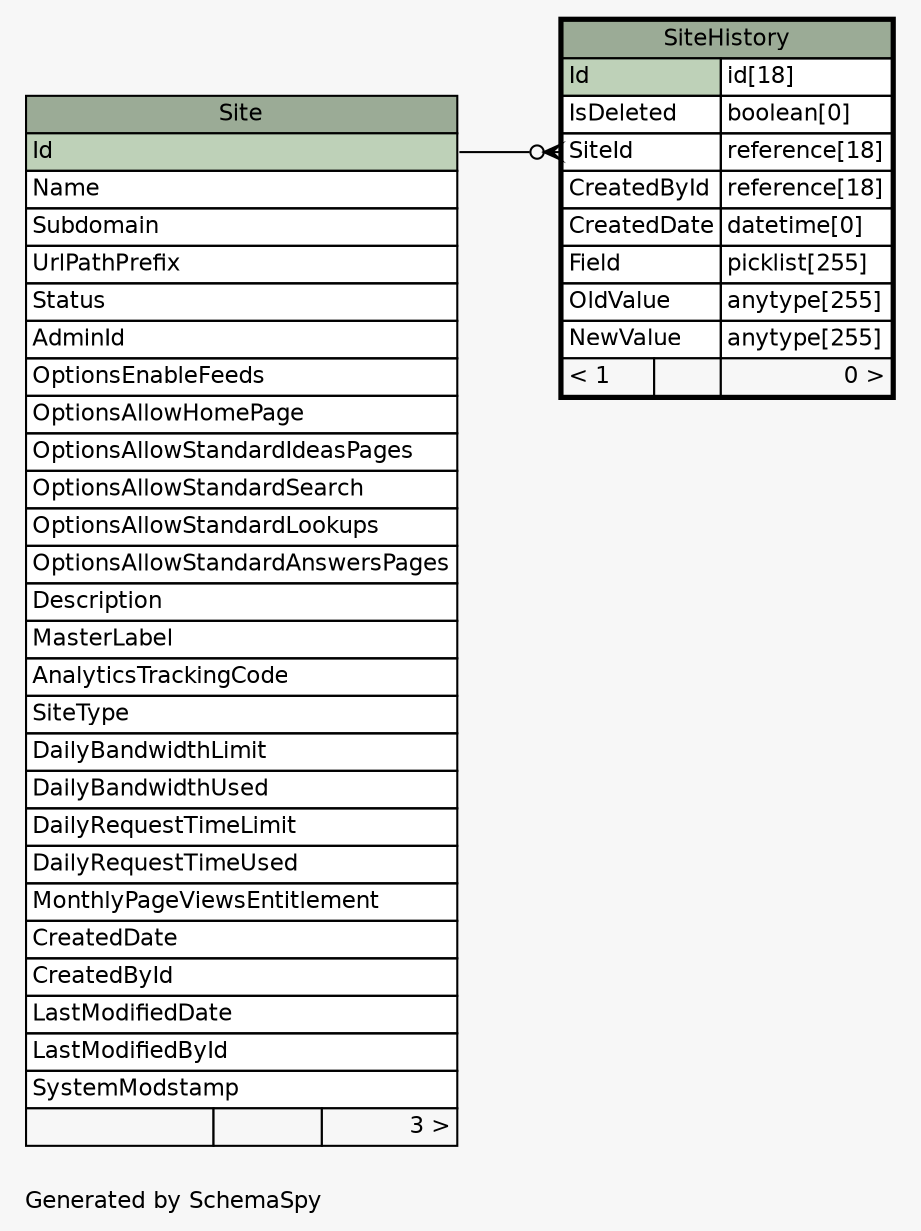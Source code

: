 // dot 2.36.0 on Mac OS X 10.11.6
// SchemaSpy rev 590
digraph "oneDegreeRelationshipsDiagram" {
  graph [
    rankdir="RL"
    bgcolor="#f7f7f7"
    label="\nGenerated by SchemaSpy"
    labeljust="l"
    nodesep="0.18"
    ranksep="0.46"
    fontname="Helvetica"
    fontsize="11"
  ];
  node [
    fontname="Helvetica"
    fontsize="11"
    shape="plaintext"
  ];
  edge [
    arrowsize="0.8"
  ];
  "SiteHistory":"SiteId":w -> "Site":"Id":e [arrowhead=none dir=back arrowtail=crowodot];
  "Site" [
    label=<
    <TABLE BORDER="0" CELLBORDER="1" CELLSPACING="0" BGCOLOR="#ffffff">
      <TR><TD COLSPAN="3" BGCOLOR="#9bab96" ALIGN="CENTER">Site</TD></TR>
      <TR><TD PORT="Id" COLSPAN="3" BGCOLOR="#bed1b8" ALIGN="LEFT">Id</TD></TR>
      <TR><TD PORT="Name" COLSPAN="3" ALIGN="LEFT">Name</TD></TR>
      <TR><TD PORT="Subdomain" COLSPAN="3" ALIGN="LEFT">Subdomain</TD></TR>
      <TR><TD PORT="UrlPathPrefix" COLSPAN="3" ALIGN="LEFT">UrlPathPrefix</TD></TR>
      <TR><TD PORT="Status" COLSPAN="3" ALIGN="LEFT">Status</TD></TR>
      <TR><TD PORT="AdminId" COLSPAN="3" ALIGN="LEFT">AdminId</TD></TR>
      <TR><TD PORT="OptionsEnableFeeds" COLSPAN="3" ALIGN="LEFT">OptionsEnableFeeds</TD></TR>
      <TR><TD PORT="OptionsAllowHomePage" COLSPAN="3" ALIGN="LEFT">OptionsAllowHomePage</TD></TR>
      <TR><TD PORT="OptionsAllowStandardIdeasPages" COLSPAN="3" ALIGN="LEFT">OptionsAllowStandardIdeasPages</TD></TR>
      <TR><TD PORT="OptionsAllowStandardSearch" COLSPAN="3" ALIGN="LEFT">OptionsAllowStandardSearch</TD></TR>
      <TR><TD PORT="OptionsAllowStandardLookups" COLSPAN="3" ALIGN="LEFT">OptionsAllowStandardLookups</TD></TR>
      <TR><TD PORT="OptionsAllowStandardAnswersPages" COLSPAN="3" ALIGN="LEFT">OptionsAllowStandardAnswersPages</TD></TR>
      <TR><TD PORT="Description" COLSPAN="3" ALIGN="LEFT">Description</TD></TR>
      <TR><TD PORT="MasterLabel" COLSPAN="3" ALIGN="LEFT">MasterLabel</TD></TR>
      <TR><TD PORT="AnalyticsTrackingCode" COLSPAN="3" ALIGN="LEFT">AnalyticsTrackingCode</TD></TR>
      <TR><TD PORT="SiteType" COLSPAN="3" ALIGN="LEFT">SiteType</TD></TR>
      <TR><TD PORT="DailyBandwidthLimit" COLSPAN="3" ALIGN="LEFT">DailyBandwidthLimit</TD></TR>
      <TR><TD PORT="DailyBandwidthUsed" COLSPAN="3" ALIGN="LEFT">DailyBandwidthUsed</TD></TR>
      <TR><TD PORT="DailyRequestTimeLimit" COLSPAN="3" ALIGN="LEFT">DailyRequestTimeLimit</TD></TR>
      <TR><TD PORT="DailyRequestTimeUsed" COLSPAN="3" ALIGN="LEFT">DailyRequestTimeUsed</TD></TR>
      <TR><TD PORT="MonthlyPageViewsEntitlement" COLSPAN="3" ALIGN="LEFT">MonthlyPageViewsEntitlement</TD></TR>
      <TR><TD PORT="CreatedDate" COLSPAN="3" ALIGN="LEFT">CreatedDate</TD></TR>
      <TR><TD PORT="CreatedById" COLSPAN="3" ALIGN="LEFT">CreatedById</TD></TR>
      <TR><TD PORT="LastModifiedDate" COLSPAN="3" ALIGN="LEFT">LastModifiedDate</TD></TR>
      <TR><TD PORT="LastModifiedById" COLSPAN="3" ALIGN="LEFT">LastModifiedById</TD></TR>
      <TR><TD PORT="SystemModstamp" COLSPAN="3" ALIGN="LEFT">SystemModstamp</TD></TR>
      <TR><TD ALIGN="LEFT" BGCOLOR="#f7f7f7">  </TD><TD ALIGN="RIGHT" BGCOLOR="#f7f7f7">  </TD><TD ALIGN="RIGHT" BGCOLOR="#f7f7f7">3 &gt;</TD></TR>
    </TABLE>>
    URL="Site.html"
    tooltip="Site"
  ];
  "SiteHistory" [
    label=<
    <TABLE BORDER="2" CELLBORDER="1" CELLSPACING="0" BGCOLOR="#ffffff">
      <TR><TD COLSPAN="3" BGCOLOR="#9bab96" ALIGN="CENTER">SiteHistory</TD></TR>
      <TR><TD PORT="Id" COLSPAN="2" BGCOLOR="#bed1b8" ALIGN="LEFT">Id</TD><TD PORT="Id.type" ALIGN="LEFT">id[18]</TD></TR>
      <TR><TD PORT="IsDeleted" COLSPAN="2" ALIGN="LEFT">IsDeleted</TD><TD PORT="IsDeleted.type" ALIGN="LEFT">boolean[0]</TD></TR>
      <TR><TD PORT="SiteId" COLSPAN="2" ALIGN="LEFT">SiteId</TD><TD PORT="SiteId.type" ALIGN="LEFT">reference[18]</TD></TR>
      <TR><TD PORT="CreatedById" COLSPAN="2" ALIGN="LEFT">CreatedById</TD><TD PORT="CreatedById.type" ALIGN="LEFT">reference[18]</TD></TR>
      <TR><TD PORT="CreatedDate" COLSPAN="2" ALIGN="LEFT">CreatedDate</TD><TD PORT="CreatedDate.type" ALIGN="LEFT">datetime[0]</TD></TR>
      <TR><TD PORT="Field" COLSPAN="2" ALIGN="LEFT">Field</TD><TD PORT="Field.type" ALIGN="LEFT">picklist[255]</TD></TR>
      <TR><TD PORT="OldValue" COLSPAN="2" ALIGN="LEFT">OldValue</TD><TD PORT="OldValue.type" ALIGN="LEFT">anytype[255]</TD></TR>
      <TR><TD PORT="NewValue" COLSPAN="2" ALIGN="LEFT">NewValue</TD><TD PORT="NewValue.type" ALIGN="LEFT">anytype[255]</TD></TR>
      <TR><TD ALIGN="LEFT" BGCOLOR="#f7f7f7">&lt; 1</TD><TD ALIGN="RIGHT" BGCOLOR="#f7f7f7">  </TD><TD ALIGN="RIGHT" BGCOLOR="#f7f7f7">0 &gt;</TD></TR>
    </TABLE>>
    URL="SiteHistory.html"
    tooltip="SiteHistory"
  ];
}
